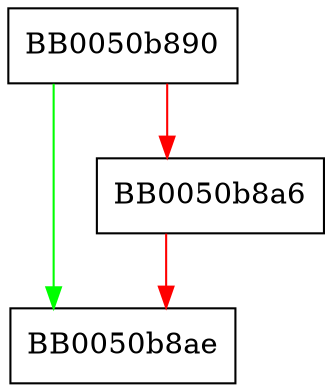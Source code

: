 digraph ossl_qlog_u64 {
  node [shape="box"];
  graph [splines=ortho];
  BB0050b890 -> BB0050b8ae [color="green"];
  BB0050b890 -> BB0050b8a6 [color="red"];
  BB0050b8a6 -> BB0050b8ae [color="red"];
}